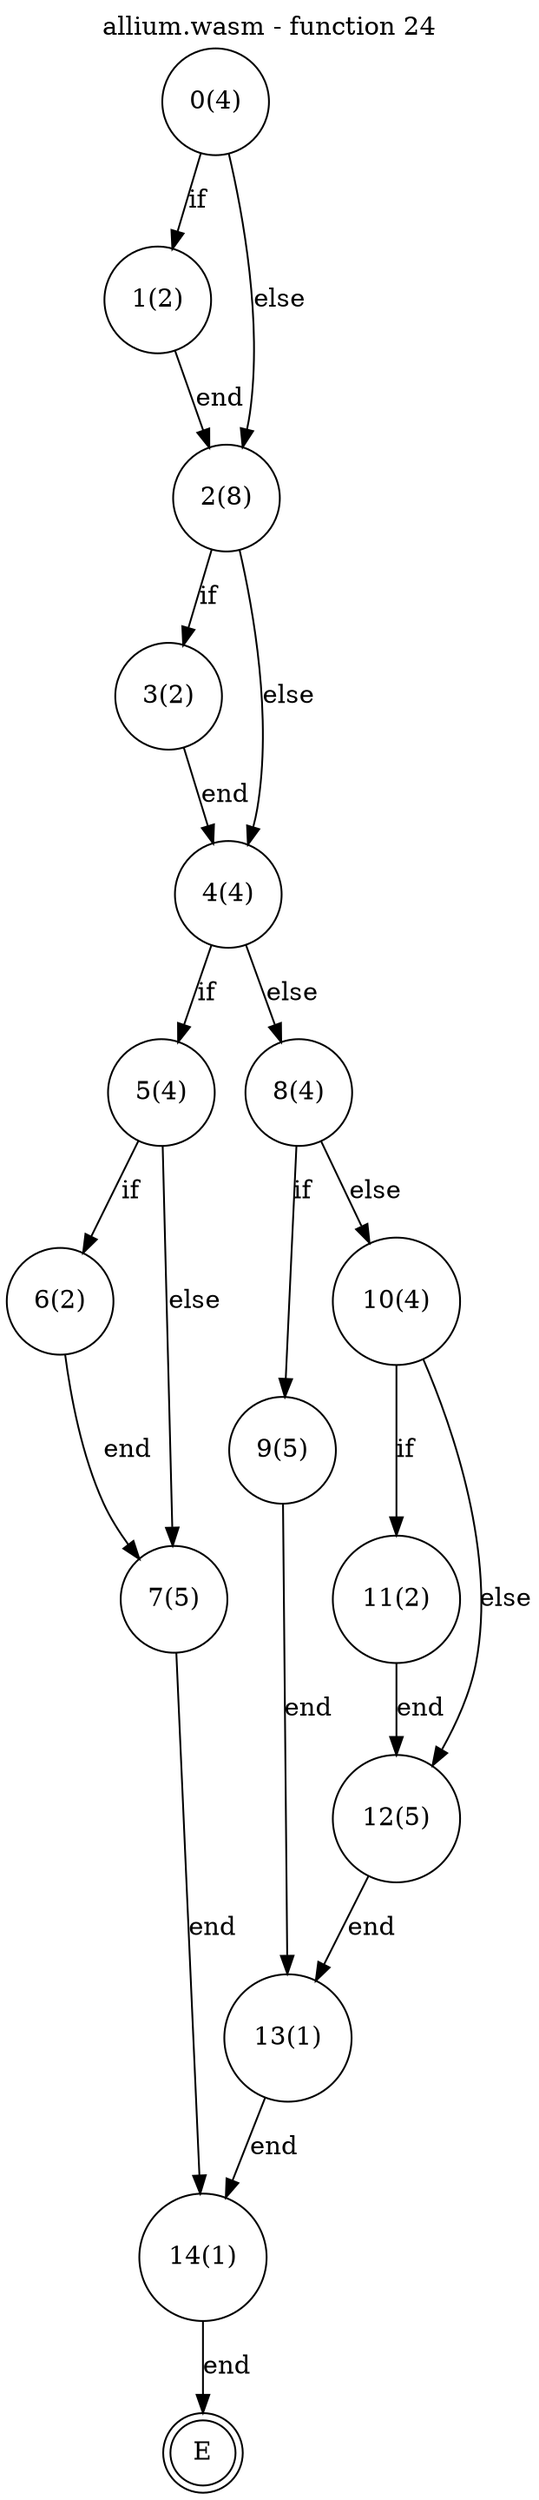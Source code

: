 digraph finite_state_machine {
    label = "allium.wasm - function 24"
    labelloc =  t
    labelfontsize = 16
    labelfontcolor = black
    labelfontname = "Helvetica"
    node [shape = doublecircle]; E ;
node [shape=circle, fontcolor=black, style="", label="0(4)"]0
node [shape=circle, fontcolor=black, style="", label="1(2)"]1
node [shape=circle, fontcolor=black, style="", label="2(8)"]2
node [shape=circle, fontcolor=black, style="", label="3(2)"]3
node [shape=circle, fontcolor=black, style="", label="4(4)"]4
node [shape=circle, fontcolor=black, style="", label="5(4)"]5
node [shape=circle, fontcolor=black, style="", label="6(2)"]6
node [shape=circle, fontcolor=black, style="", label="7(5)"]7
node [shape=circle, fontcolor=black, style="", label="8(4)"]8
node [shape=circle, fontcolor=black, style="", label="9(5)"]9
node [shape=circle, fontcolor=black, style="", label="10(4)"]10
node [shape=circle, fontcolor=black, style="", label="11(2)"]11
node [shape=circle, fontcolor=black, style="", label="12(5)"]12
node [shape=circle, fontcolor=black, style="", label="13(1)"]13
node [shape=circle, fontcolor=black, style="", label="14(1)"]14
node [shape=circle, fontcolor=black, style="", label="E"]E
    0 -> 1[label="if"];
    0 -> 2[label="else"];
    1 -> 2[label="end"];
    2 -> 3[label="if"];
    2 -> 4[label="else"];
    3 -> 4[label="end"];
    4 -> 5[label="if"];
    4 -> 8[label="else"];
    5 -> 6[label="if"];
    5 -> 7[label="else"];
    6 -> 7[label="end"];
    7 -> 14[label="end"];
    8 -> 9[label="if"];
    8 -> 10[label="else"];
    9 -> 13[label="end"];
    10 -> 11[label="if"];
    10 -> 12[label="else"];
    11 -> 12[label="end"];
    12 -> 13[label="end"];
    13 -> 14[label="end"];
    14 -> E[label="end"];
}
